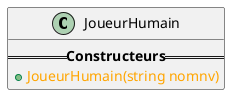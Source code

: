 @startuml
class JoueurHumain{
    ==<b>Constructeurs</b>==
        +<color:orange>JoueurHumain(string nomnv)</color>
}
@enduml
'ad83fae12c5e0a3b5f8d5d6466cc54f3  src/JoueurHumain.hpp
'45ac00e300831a50c5a145dfc1db6faa  src/JoueurHumain.cpp
